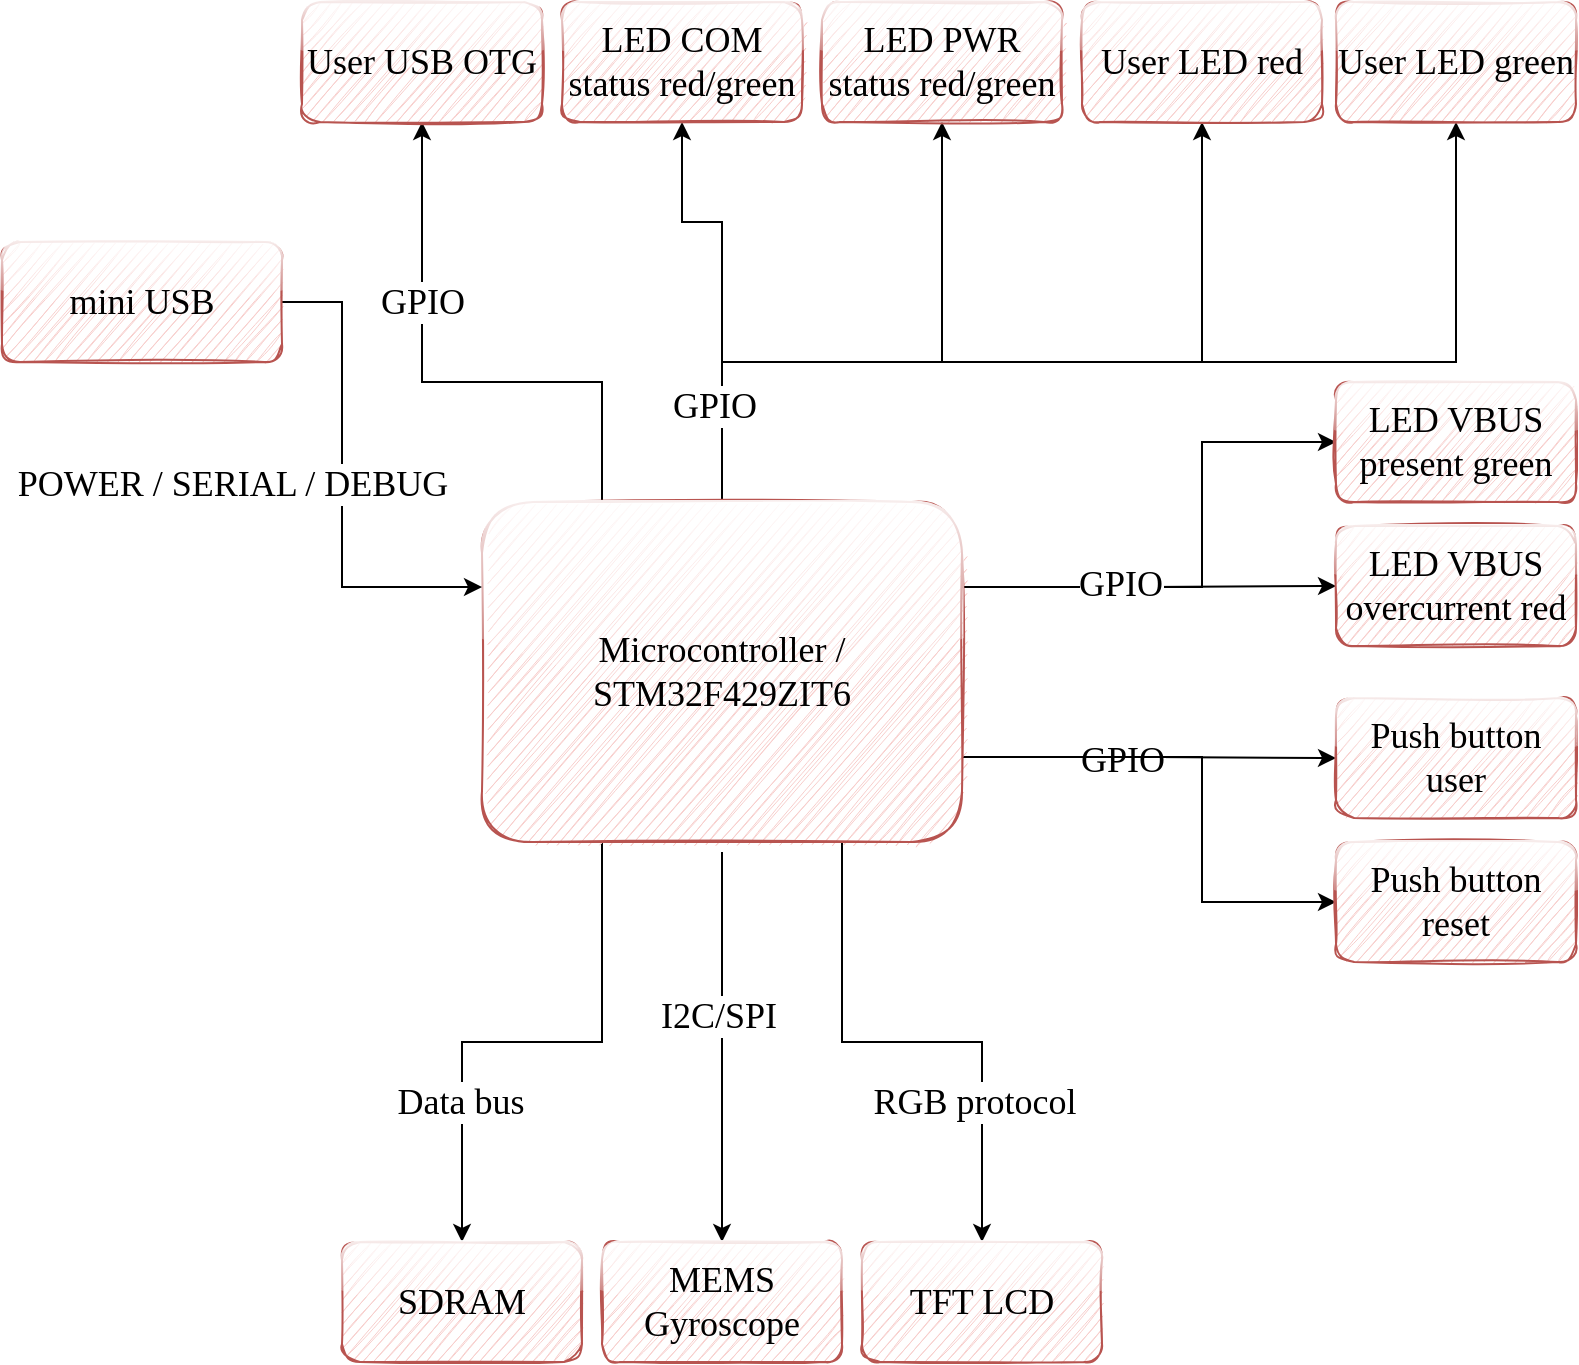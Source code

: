 <mxfile version="16.5.1" type="device"><diagram id="nCdREpBqdZNvjvgg2mFC" name="Page-1"><mxGraphModel dx="1038" dy="641" grid="1" gridSize="10" guides="1" tooltips="1" connect="1" arrows="1" fold="1" page="1" pageScale="1" pageWidth="827" pageHeight="1169" math="0" shadow="0"><root><mxCell id="0"/><mxCell id="1" parent="0"/><mxCell id="8GB68S-RIIW4RQ5EpX4w-13" value="GPIO" style="edgeStyle=orthogonalEdgeStyle;rounded=0;orthogonalLoop=1;jettySize=auto;html=1;fontFamily=Computer Modern;fontSource=https%3A%2F%2Ffonts.googleapis.com%2Fcss%3Ffamily%3DComputer%2BModern;fontSize=18;entryX=0.5;entryY=1;entryDx=0;entryDy=0;exitX=0.25;exitY=0;exitDx=0;exitDy=0;" parent="1" source="8GB68S-RIIW4RQ5EpX4w-1" target="8GB68S-RIIW4RQ5EpX4w-12" edge="1"><mxGeometry x="0.357" relative="1" as="geometry"><mxPoint x="380" y="280" as="targetPoint"/><mxPoint as="offset"/><Array as="points"><mxPoint x="320" y="260"/><mxPoint x="230" y="260"/></Array></mxGeometry></mxCell><mxCell id="0Ozf4_tCpbJaosbsrX0E-22" style="edgeStyle=orthogonalEdgeStyle;rounded=0;orthogonalLoop=1;jettySize=auto;html=1;fontFamily=Computer Modern;fontSource=https%3A%2F%2Ffonts.googleapis.com%2Fcss%3Ffamily%3DComputer%2BModern;fontSize=18;entryX=0.5;entryY=0;entryDx=0;entryDy=0;" parent="1" target="0Ozf4_tCpbJaosbsrX0E-21" edge="1"><mxGeometry relative="1" as="geometry"><mxPoint x="380" y="495" as="sourcePoint"/><mxPoint x="100" y="685" as="targetPoint"/><Array as="points"><mxPoint x="380" y="640"/><mxPoint x="380" y="640"/></Array></mxGeometry></mxCell><mxCell id="Mn5Ih8l6bn3EN6s7cN2s-23" value="I2C/SPI" style="edgeLabel;html=1;align=center;verticalAlign=middle;resizable=0;points=[];fontSize=18;fontFamily=Computer Modern;" parent="0Ozf4_tCpbJaosbsrX0E-22" vertex="1" connectable="0"><mxGeometry x="-0.161" y="-2" relative="1" as="geometry"><mxPoint as="offset"/></mxGeometry></mxCell><mxCell id="Mn5Ih8l6bn3EN6s7cN2s-2" style="edgeStyle=orthogonalEdgeStyle;rounded=0;orthogonalLoop=1;jettySize=auto;html=1;entryX=0.5;entryY=1;entryDx=0;entryDy=0;fontFamily=Computer Modern;fontSource=https%3A%2F%2Ffonts.googleapis.com%2Fcss%3Ffamily%3DComputer%2BModern;fontSize=18;exitX=0.5;exitY=0;exitDx=0;exitDy=0;" parent="1" source="8GB68S-RIIW4RQ5EpX4w-1" target="Mn5Ih8l6bn3EN6s7cN2s-1" edge="1"><mxGeometry relative="1" as="geometry"><Array as="points"><mxPoint x="380" y="180"/><mxPoint x="360" y="180"/></Array></mxGeometry></mxCell><mxCell id="Mn5Ih8l6bn3EN6s7cN2s-4" style="edgeStyle=orthogonalEdgeStyle;rounded=0;orthogonalLoop=1;jettySize=auto;html=1;entryX=0.5;entryY=1;entryDx=0;entryDy=0;fontFamily=Computer Modern;fontSource=https%3A%2F%2Ffonts.googleapis.com%2Fcss%3Ffamily%3DComputer%2BModern;fontSize=18;exitX=0.5;exitY=0;exitDx=0;exitDy=0;" parent="1" source="8GB68S-RIIW4RQ5EpX4w-1" target="Mn5Ih8l6bn3EN6s7cN2s-3" edge="1"><mxGeometry relative="1" as="geometry"><Array as="points"><mxPoint x="380" y="250"/><mxPoint x="490" y="250"/></Array></mxGeometry></mxCell><mxCell id="Mn5Ih8l6bn3EN6s7cN2s-6" style="edgeStyle=orthogonalEdgeStyle;rounded=0;orthogonalLoop=1;jettySize=auto;html=1;fontFamily=Computer Modern;fontSource=https%3A%2F%2Ffonts.googleapis.com%2Fcss%3Ffamily%3DComputer%2BModern;fontSize=18;entryX=0.5;entryY=1;entryDx=0;entryDy=0;exitX=0.5;exitY=0;exitDx=0;exitDy=0;" parent="1" source="8GB68S-RIIW4RQ5EpX4w-1" target="Mn5Ih8l6bn3EN6s7cN2s-5" edge="1"><mxGeometry relative="1" as="geometry"><mxPoint x="410" y="180" as="targetPoint"/><Array as="points"><mxPoint x="380" y="250"/><mxPoint x="620" y="250"/></Array></mxGeometry></mxCell><mxCell id="Mn5Ih8l6bn3EN6s7cN2s-8" style="edgeStyle=orthogonalEdgeStyle;rounded=0;orthogonalLoop=1;jettySize=auto;html=1;exitX=0.5;exitY=0;exitDx=0;exitDy=0;entryX=0.5;entryY=1;entryDx=0;entryDy=0;fontFamily=Computer Modern;fontSource=https%3A%2F%2Ffonts.googleapis.com%2Fcss%3Ffamily%3DComputer%2BModern;fontSize=18;" parent="1" source="8GB68S-RIIW4RQ5EpX4w-1" target="Mn5Ih8l6bn3EN6s7cN2s-7" edge="1"><mxGeometry relative="1" as="geometry"><Array as="points"><mxPoint x="380" y="250"/><mxPoint x="747" y="250"/></Array></mxGeometry></mxCell><mxCell id="Mn5Ih8l6bn3EN6s7cN2s-17" value="GPIO" style="edgeLabel;html=1;align=center;verticalAlign=middle;resizable=0;points=[];fontSize=18;fontFamily=Computer Modern;" parent="Mn5Ih8l6bn3EN6s7cN2s-8" vertex="1" connectable="0"><mxGeometry x="-0.827" y="4" relative="1" as="geometry"><mxPoint as="offset"/></mxGeometry></mxCell><mxCell id="Mn5Ih8l6bn3EN6s7cN2s-10" style="edgeStyle=orthogonalEdgeStyle;rounded=0;orthogonalLoop=1;jettySize=auto;html=1;exitX=1;exitY=0.25;exitDx=0;exitDy=0;entryX=0;entryY=0.5;entryDx=0;entryDy=0;fontFamily=Computer Modern;fontSource=https%3A%2F%2Ffonts.googleapis.com%2Fcss%3Ffamily%3DComputer%2BModern;fontSize=18;" parent="1" source="8GB68S-RIIW4RQ5EpX4w-1" target="Mn5Ih8l6bn3EN6s7cN2s-9" edge="1"><mxGeometry relative="1" as="geometry"><Array as="points"><mxPoint x="620" y="363"/><mxPoint x="620" y="290"/></Array></mxGeometry></mxCell><mxCell id="Mn5Ih8l6bn3EN6s7cN2s-13" style="edgeStyle=orthogonalEdgeStyle;rounded=0;orthogonalLoop=1;jettySize=auto;html=1;exitX=1;exitY=0.75;exitDx=0;exitDy=0;entryX=0;entryY=0.5;entryDx=0;entryDy=0;fontFamily=Computer Modern;fontSource=https%3A%2F%2Ffonts.googleapis.com%2Fcss%3Ffamily%3DComputer%2BModern;fontSize=18;" parent="1" source="8GB68S-RIIW4RQ5EpX4w-1" target="8GB68S-RIIW4RQ5EpX4w-2" edge="1"><mxGeometry relative="1" as="geometry"/></mxCell><mxCell id="Mn5Ih8l6bn3EN6s7cN2s-19" value="GPIO" style="edgeLabel;html=1;align=center;verticalAlign=middle;resizable=0;points=[];fontSize=18;fontFamily=Computer Modern;" parent="Mn5Ih8l6bn3EN6s7cN2s-13" vertex="1" connectable="0"><mxGeometry x="-0.224" y="2" relative="1" as="geometry"><mxPoint x="7" y="3" as="offset"/></mxGeometry></mxCell><mxCell id="Mn5Ih8l6bn3EN6s7cN2s-16" style="edgeStyle=orthogonalEdgeStyle;rounded=0;orthogonalLoop=1;jettySize=auto;html=1;exitX=1;exitY=0.25;exitDx=0;exitDy=0;entryX=0;entryY=0.5;entryDx=0;entryDy=0;fontFamily=Computer Modern;fontSource=https%3A%2F%2Ffonts.googleapis.com%2Fcss%3Ffamily%3DComputer%2BModern;fontSize=18;" parent="1" source="8GB68S-RIIW4RQ5EpX4w-1" target="Mn5Ih8l6bn3EN6s7cN2s-14" edge="1"><mxGeometry relative="1" as="geometry"/></mxCell><mxCell id="Mn5Ih8l6bn3EN6s7cN2s-18" value="GPIO" style="edgeLabel;html=1;align=center;verticalAlign=middle;resizable=0;points=[];fontSize=18;fontFamily=Computer Modern;" parent="Mn5Ih8l6bn3EN6s7cN2s-16" vertex="1" connectable="0"><mxGeometry x="-0.16" y="2" relative="1" as="geometry"><mxPoint as="offset"/></mxGeometry></mxCell><mxCell id="Mn5Ih8l6bn3EN6s7cN2s-22" style="edgeStyle=orthogonalEdgeStyle;rounded=0;orthogonalLoop=1;jettySize=auto;html=1;exitX=1;exitY=0.75;exitDx=0;exitDy=0;entryX=0;entryY=0.5;entryDx=0;entryDy=0;fontFamily=Computer Modern;fontSource=https%3A%2F%2Ffonts.googleapis.com%2Fcss%3Ffamily%3DComputer%2BModern;fontSize=18;" parent="1" source="8GB68S-RIIW4RQ5EpX4w-1" target="Mn5Ih8l6bn3EN6s7cN2s-20" edge="1"><mxGeometry relative="1" as="geometry"><Array as="points"><mxPoint x="620" y="448"/><mxPoint x="620" y="520"/></Array></mxGeometry></mxCell><mxCell id="Mn5Ih8l6bn3EN6s7cN2s-25" style="edgeStyle=orthogonalEdgeStyle;rounded=0;orthogonalLoop=1;jettySize=auto;html=1;exitX=0.75;exitY=1;exitDx=0;exitDy=0;entryX=0.5;entryY=0;entryDx=0;entryDy=0;fontFamily=Computer Modern;fontSource=https%3A%2F%2Ffonts.googleapis.com%2Fcss%3Ffamily%3DComputer%2BModern;fontSize=18;" parent="1" source="8GB68S-RIIW4RQ5EpX4w-1" target="Mn5Ih8l6bn3EN6s7cN2s-24" edge="1"><mxGeometry relative="1" as="geometry"/></mxCell><mxCell id="Mn5Ih8l6bn3EN6s7cN2s-26" value="RGB protocol" style="edgeLabel;html=1;align=center;verticalAlign=middle;resizable=0;points=[];fontSize=18;fontFamily=Computer Modern;" parent="Mn5Ih8l6bn3EN6s7cN2s-25" vertex="1" connectable="0"><mxGeometry x="0.477" y="-4" relative="1" as="geometry"><mxPoint as="offset"/></mxGeometry></mxCell><mxCell id="Mn5Ih8l6bn3EN6s7cN2s-27" style="edgeStyle=orthogonalEdgeStyle;rounded=0;orthogonalLoop=1;jettySize=auto;html=1;exitX=0.25;exitY=1;exitDx=0;exitDy=0;entryX=0.5;entryY=0;entryDx=0;entryDy=0;fontFamily=Computer Modern;fontSource=https%3A%2F%2Ffonts.googleapis.com%2Fcss%3Ffamily%3DComputer%2BModern;fontSize=18;" parent="1" source="8GB68S-RIIW4RQ5EpX4w-1" target="8GB68S-RIIW4RQ5EpX4w-7" edge="1"><mxGeometry relative="1" as="geometry"/></mxCell><mxCell id="Mn5Ih8l6bn3EN6s7cN2s-28" value="Data bus" style="edgeLabel;html=1;align=center;verticalAlign=middle;resizable=0;points=[];fontSize=18;fontFamily=Computer Modern;" parent="Mn5Ih8l6bn3EN6s7cN2s-27" vertex="1" connectable="0"><mxGeometry x="0.476" y="-1" relative="1" as="geometry"><mxPoint as="offset"/></mxGeometry></mxCell><mxCell id="8GB68S-RIIW4RQ5EpX4w-1" value="&lt;font style=&quot;font-size: 18px&quot;&gt;Microcontroller / STM32F429ZIT6&lt;br&gt;&lt;/font&gt;" style="rounded=1;whiteSpace=wrap;html=1;fontFamily=Computer Modern;fontSource=https%3A%2F%2Ffonts.googleapis.com%2Fcss%3Ffamily%3DComputer%2BModern;sketch=1;fillColor=#f8cecc;strokeColor=#b85450;shadow=0;glass=1;verticalAlign=middle;align=center;" parent="1" vertex="1"><mxGeometry x="260" y="320" width="240" height="170" as="geometry"/></mxCell><mxCell id="8GB68S-RIIW4RQ5EpX4w-2" value="&lt;font style=&quot;font-size: 18px&quot;&gt;Push button user&lt;/font&gt;" style="whiteSpace=wrap;html=1;fontFamily=Computer Modern;align=center;verticalAlign=middle;fillColor=#f8cecc;strokeColor=#b85450;rounded=1;fontSource=https%3A%2F%2Ffonts.googleapis.com%2Fcss%3Ffamily%3DComputer%2BModern;sketch=1;shadow=0;glass=1;" parent="1" vertex="1"><mxGeometry x="687" y="418" width="120" height="60" as="geometry"/></mxCell><mxCell id="8GB68S-RIIW4RQ5EpX4w-7" value="&lt;font style=&quot;font-size: 18px&quot;&gt;SDRAM&lt;/font&gt;" style="whiteSpace=wrap;html=1;fontFamily=Computer Modern;align=center;verticalAlign=middle;fillColor=#f8cecc;strokeColor=#b85450;rounded=1;fontSource=https%3A%2F%2Ffonts.googleapis.com%2Fcss%3Ffamily%3DComputer%2BModern;sketch=1;shadow=0;glass=1;" parent="1" vertex="1"><mxGeometry x="190" y="690" width="120" height="60" as="geometry"/></mxCell><mxCell id="8GB68S-RIIW4RQ5EpX4w-12" value="&lt;font style=&quot;font-size: 18px&quot;&gt;User USB OTG&lt;/font&gt;" style="whiteSpace=wrap;html=1;fontFamily=Computer Modern;align=center;verticalAlign=middle;fillColor=#f8cecc;strokeColor=#b85450;rounded=1;fontSource=https%3A%2F%2Ffonts.googleapis.com%2Fcss%3Ffamily%3DComputer%2BModern;sketch=1;shadow=0;glass=1;" parent="1" vertex="1"><mxGeometry x="170" y="70" width="120" height="60" as="geometry"/></mxCell><mxCell id="0Ozf4_tCpbJaosbsrX0E-4" style="edgeStyle=orthogonalEdgeStyle;rounded=0;orthogonalLoop=1;jettySize=auto;html=1;exitX=1;exitY=0.5;exitDx=0;exitDy=0;entryX=0;entryY=0.25;entryDx=0;entryDy=0;fontFamily=Computer Modern;fontSource=https%3A%2F%2Ffonts.googleapis.com%2Fcss%3Ffamily%3DComputer%2BModern;fontSize=18;" parent="1" source="0Ozf4_tCpbJaosbsrX0E-3" target="8GB68S-RIIW4RQ5EpX4w-1" edge="1"><mxGeometry relative="1" as="geometry"><Array as="points"><mxPoint x="190" y="220"/><mxPoint x="190" y="363"/></Array></mxGeometry></mxCell><mxCell id="0Ozf4_tCpbJaosbsrX0E-5" value="POWER / SERIAL / DEBUG" style="edgeLabel;html=1;align=center;verticalAlign=middle;resizable=0;points=[];fontSize=18;fontFamily=Computer Modern;" parent="0Ozf4_tCpbJaosbsrX0E-4" vertex="1" connectable="0"><mxGeometry x="-0.082" y="-4" relative="1" as="geometry"><mxPoint x="-51" y="9" as="offset"/></mxGeometry></mxCell><mxCell id="0Ozf4_tCpbJaosbsrX0E-3" value="&lt;font style=&quot;font-size: 18px&quot;&gt;mini USB&lt;/font&gt;" style="whiteSpace=wrap;html=1;fontFamily=Computer Modern;align=center;verticalAlign=middle;fillColor=#f8cecc;strokeColor=#b85450;rounded=1;fontSource=https%3A%2F%2Ffonts.googleapis.com%2Fcss%3Ffamily%3DComputer%2BModern;sketch=1;shadow=0;glass=1;" parent="1" vertex="1"><mxGeometry x="20" y="190" width="140" height="60" as="geometry"/></mxCell><mxCell id="0Ozf4_tCpbJaosbsrX0E-21" value="&lt;font style=&quot;font-size: 18px&quot;&gt;MEMS Gyroscope&lt;/font&gt;" style="whiteSpace=wrap;html=1;fontFamily=Computer Modern;align=center;verticalAlign=middle;fillColor=#f8cecc;strokeColor=#b85450;rounded=1;fontSource=https%3A%2F%2Ffonts.googleapis.com%2Fcss%3Ffamily%3DComputer%2BModern;sketch=1;shadow=0;glass=1;" parent="1" vertex="1"><mxGeometry x="320" y="690" width="120" height="60" as="geometry"/></mxCell><mxCell id="Mn5Ih8l6bn3EN6s7cN2s-1" value="&lt;font style=&quot;font-size: 18px&quot;&gt;LED COM status red/green&lt;/font&gt;" style="whiteSpace=wrap;html=1;fontFamily=Computer Modern;align=center;verticalAlign=middle;fillColor=#f8cecc;strokeColor=#b85450;rounded=1;fontSource=https%3A%2F%2Ffonts.googleapis.com%2Fcss%3Ffamily%3DComputer%2BModern;sketch=1;shadow=0;glass=1;" parent="1" vertex="1"><mxGeometry x="300" y="70" width="120" height="60" as="geometry"/></mxCell><mxCell id="Mn5Ih8l6bn3EN6s7cN2s-3" value="&lt;font style=&quot;font-size: 18px&quot;&gt;LED PWR status red/green&lt;/font&gt;" style="whiteSpace=wrap;html=1;fontFamily=Computer Modern;align=center;verticalAlign=middle;fillColor=#f8cecc;strokeColor=#b85450;rounded=1;fontSource=https%3A%2F%2Ffonts.googleapis.com%2Fcss%3Ffamily%3DComputer%2BModern;sketch=1;shadow=0;glass=1;" parent="1" vertex="1"><mxGeometry x="430" y="70" width="120" height="60" as="geometry"/></mxCell><mxCell id="Mn5Ih8l6bn3EN6s7cN2s-5" value="&lt;font style=&quot;font-size: 18px&quot;&gt;User LED red&lt;/font&gt;" style="whiteSpace=wrap;html=1;fontFamily=Computer Modern;align=center;verticalAlign=middle;fillColor=#f8cecc;strokeColor=#b85450;rounded=1;fontSource=https%3A%2F%2Ffonts.googleapis.com%2Fcss%3Ffamily%3DComputer%2BModern;sketch=1;shadow=0;glass=1;" parent="1" vertex="1"><mxGeometry x="560" y="70" width="120" height="60" as="geometry"/></mxCell><mxCell id="Mn5Ih8l6bn3EN6s7cN2s-7" value="&lt;font style=&quot;font-size: 18px&quot;&gt;User LED green&lt;/font&gt;" style="whiteSpace=wrap;html=1;fontFamily=Computer Modern;align=center;verticalAlign=middle;fillColor=#f8cecc;strokeColor=#b85450;rounded=1;fontSource=https%3A%2F%2Ffonts.googleapis.com%2Fcss%3Ffamily%3DComputer%2BModern;sketch=1;shadow=0;glass=1;" parent="1" vertex="1"><mxGeometry x="687" y="70" width="120" height="60" as="geometry"/></mxCell><mxCell id="Mn5Ih8l6bn3EN6s7cN2s-9" value="&lt;font style=&quot;font-size: 18px&quot;&gt;LED VBUS present green&lt;/font&gt;" style="whiteSpace=wrap;html=1;fontFamily=Computer Modern;align=center;verticalAlign=middle;fillColor=#f8cecc;strokeColor=#b85450;rounded=1;fontSource=https%3A%2F%2Ffonts.googleapis.com%2Fcss%3Ffamily%3DComputer%2BModern;sketch=1;shadow=0;glass=1;" parent="1" vertex="1"><mxGeometry x="687" y="260" width="120" height="60" as="geometry"/></mxCell><mxCell id="Mn5Ih8l6bn3EN6s7cN2s-14" value="&lt;font style=&quot;font-size: 18px&quot;&gt;LED VBUS overcurrent red&lt;/font&gt;" style="whiteSpace=wrap;html=1;fontFamily=Computer Modern;align=center;verticalAlign=middle;fillColor=#f8cecc;strokeColor=#b85450;rounded=1;fontSource=https%3A%2F%2Ffonts.googleapis.com%2Fcss%3Ffamily%3DComputer%2BModern;sketch=1;shadow=0;glass=1;" parent="1" vertex="1"><mxGeometry x="687" y="332" width="120" height="60" as="geometry"/></mxCell><mxCell id="Mn5Ih8l6bn3EN6s7cN2s-20" value="&lt;font style=&quot;font-size: 18px&quot;&gt;Push button reset&lt;/font&gt;" style="whiteSpace=wrap;html=1;fontFamily=Computer Modern;align=center;verticalAlign=middle;fillColor=#f8cecc;strokeColor=#b85450;rounded=1;fontSource=https%3A%2F%2Ffonts.googleapis.com%2Fcss%3Ffamily%3DComputer%2BModern;sketch=1;shadow=0;glass=1;" parent="1" vertex="1"><mxGeometry x="687" y="490" width="120" height="60" as="geometry"/></mxCell><mxCell id="Mn5Ih8l6bn3EN6s7cN2s-24" value="&lt;font style=&quot;font-size: 18px&quot;&gt;TFT LCD&lt;/font&gt;" style="whiteSpace=wrap;html=1;fontFamily=Computer Modern;align=center;verticalAlign=middle;fillColor=#f8cecc;strokeColor=#b85450;rounded=1;fontSource=https%3A%2F%2Ffonts.googleapis.com%2Fcss%3Ffamily%3DComputer%2BModern;sketch=1;shadow=0;glass=1;" parent="1" vertex="1"><mxGeometry x="450" y="690" width="120" height="60" as="geometry"/></mxCell></root></mxGraphModel></diagram></mxfile>